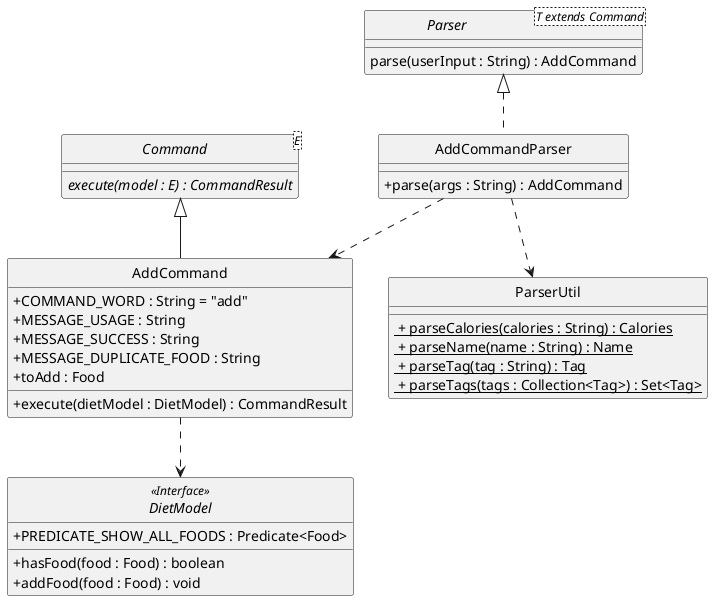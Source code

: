 @startuml
/' @author @akhilvuputuri'/
/' Got inspiration and adapted
from https://github.com/AY1920S2-CS2103T-W12-1/main/blob/master/docs/images/DeliveredClassDiagram.png '/

skinparam backgroundColor #ffffff
skinparam classAttributeIconSize 0
hide circle


class AddCommandParser implements Parser {
    /' Methods '/
    + parse(args : String) : AddCommand
}

interface Parser<T extends Command> {
    parse(userInput : String) : AddCommand
}

abstract class Command<E> {
    {abstract} execute(model : E) : CommandResult
}

class AddCommand extends Command {
    /' Fields '/
    + COMMAND_WORD : String = "add"
    + MESSAGE_USAGE : String
    + MESSAGE_SUCCESS : String
    + MESSAGE_DUPLICATE_FOOD : String
    + toAdd : Food

    /' Methods '/
    + execute(dietModel : DietModel) : CommandResult

}

interface DietModel <<Interface>> {
    + PREDICATE_SHOW_ALL_FOODS : Predicate<Food>

    + hasFood(food : Food) : boolean
    + addFood(food : Food) : void
}

class ParserUtil {
    <u> + parseCalories(calories : String) : Calories
    <u> + parseName(name : String) : Name
    <u> + parseTag(tag : String) : Tag
    <u> + parseTags(tags : Collection<Tag>) : Set<Tag>
}



AddCommandParser ..> AddCommand
AddCommandParser ..> ParserUtil
AddCommand ..> DietModel


@enduml
